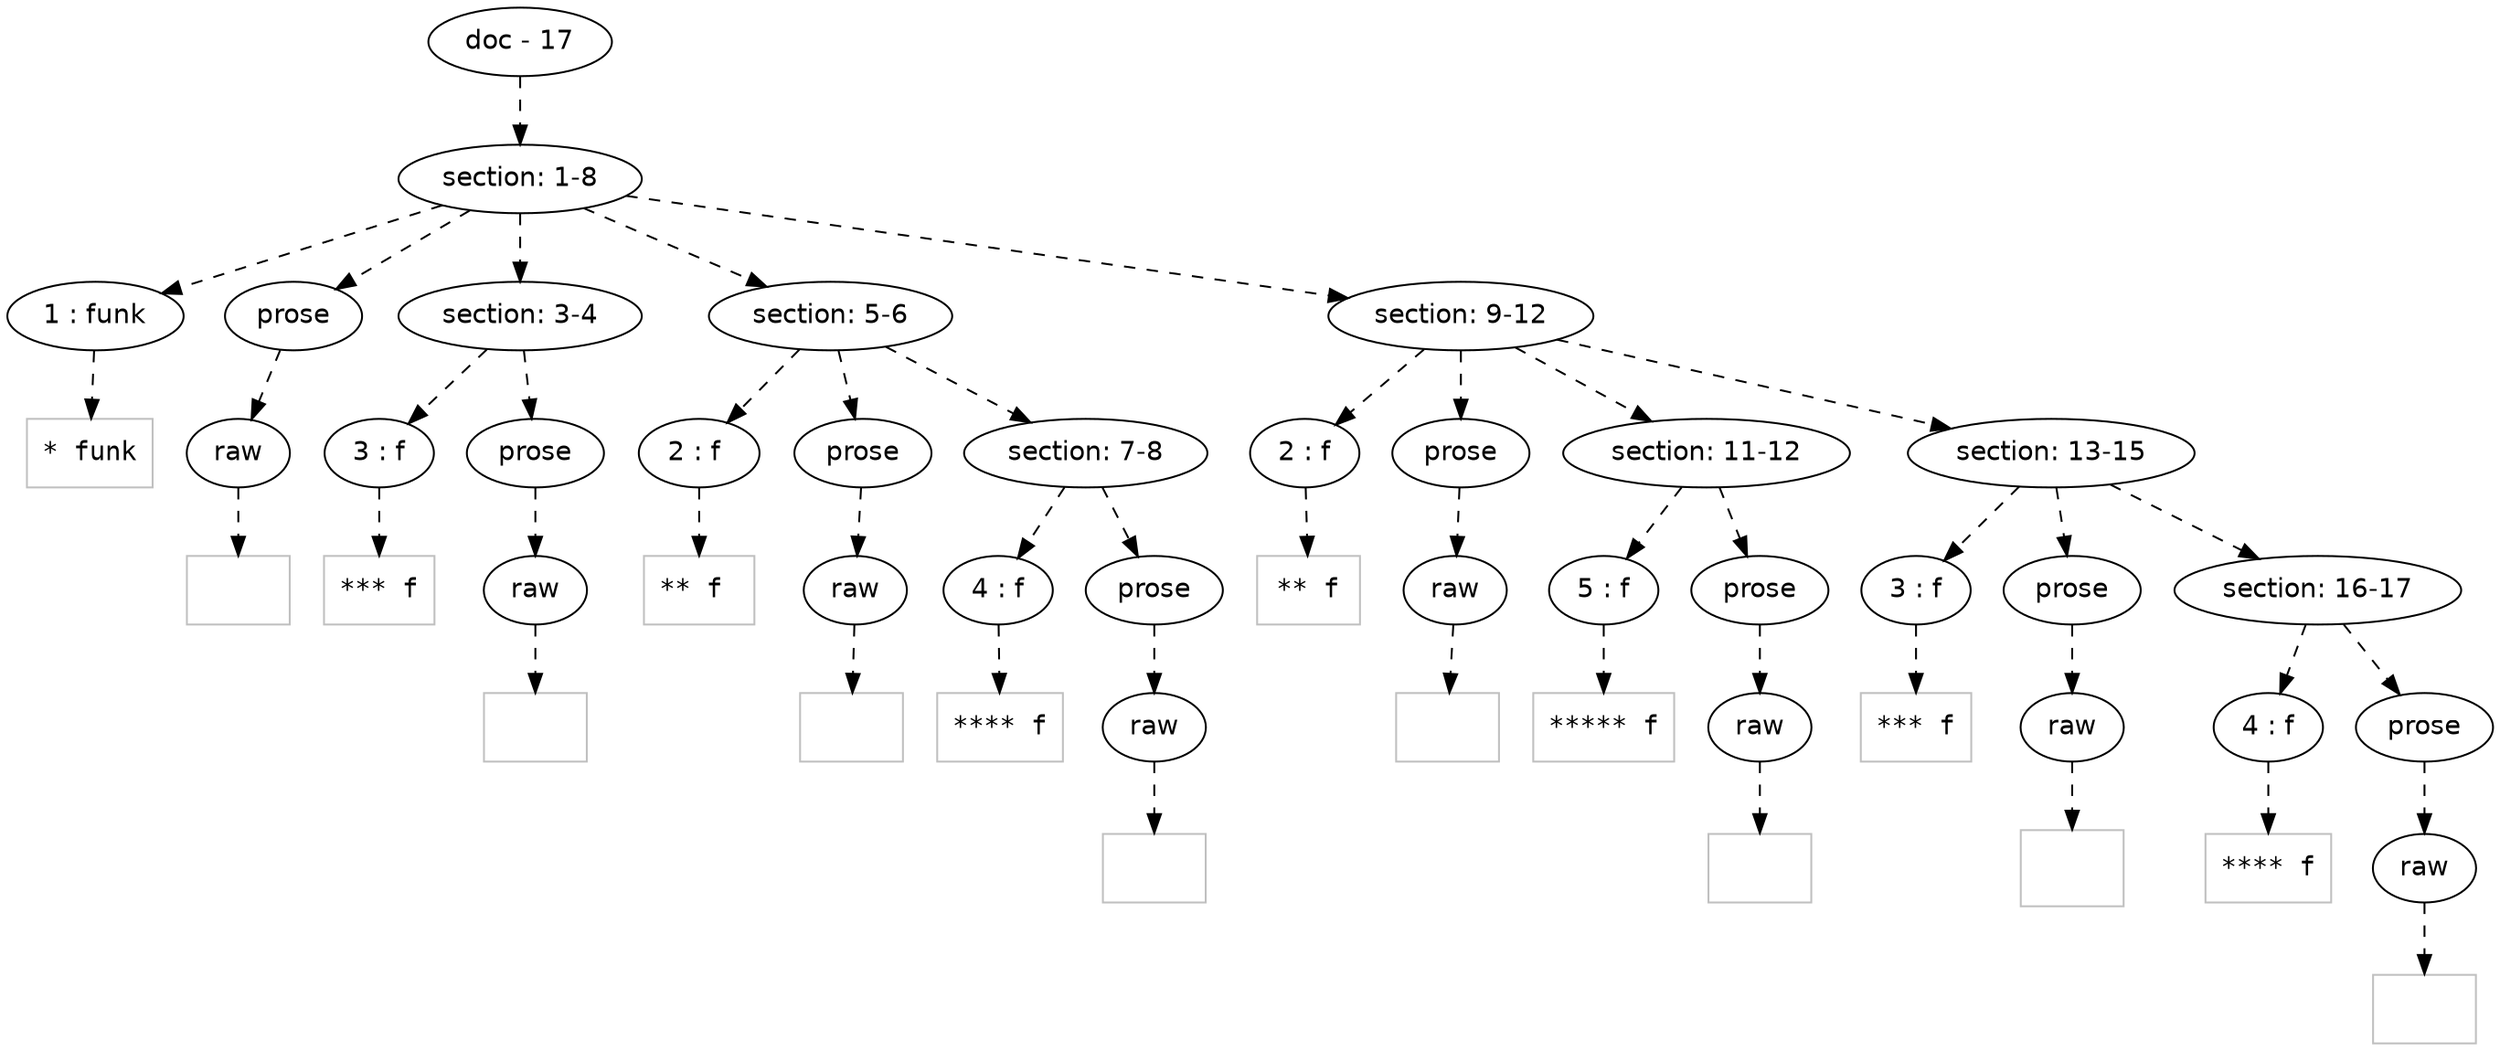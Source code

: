 digraph hierarchy {

node [fontname=Helvetica]
edge [style=dashed]

doc_0 [label="doc - 17"]


doc_0 -> { section_1}
{rank=same; section_1}

section_1 [label="section: 1-8"]


section_1 -> { header_2 prose_3 section_4 section_5 section_6}
{rank=same; header_2 prose_3 section_4 section_5 section_6}

header_2 [label="1 : funk"]

prose_3 [label="prose"]

section_4 [label="section: 3-4"]

section_5 [label="section: 5-6"]

section_6 [label="section: 9-12"]


header_2 -> leaf_7
leaf_7  [color=Gray,shape=rectangle,fontname=Inconsolata,label="* funk"]
prose_3 -> { raw_8}
{rank=same; raw_8}

raw_8 [label="raw"]


raw_8 -> leaf_9
leaf_9  [color=Gray,shape=rectangle,fontname=Inconsolata,label="
"]
section_4 -> { header_10 prose_11}
{rank=same; header_10 prose_11}

header_10 [label="3 : f"]

prose_11 [label="prose"]


header_10 -> leaf_12
leaf_12  [color=Gray,shape=rectangle,fontname=Inconsolata,label="*** f"]
prose_11 -> { raw_13}
{rank=same; raw_13}

raw_13 [label="raw"]


raw_13 -> leaf_14
leaf_14  [color=Gray,shape=rectangle,fontname=Inconsolata,label="
"]
section_5 -> { header_15 prose_16 section_17}
{rank=same; header_15 prose_16 section_17}

header_15 [label="2 : f "]

prose_16 [label="prose"]

section_17 [label="section: 7-8"]


header_15 -> leaf_18
leaf_18  [color=Gray,shape=rectangle,fontname=Inconsolata,label="** f "]
prose_16 -> { raw_19}
{rank=same; raw_19}

raw_19 [label="raw"]


raw_19 -> leaf_20
leaf_20  [color=Gray,shape=rectangle,fontname=Inconsolata,label="
"]
section_17 -> { header_21 prose_22}
{rank=same; header_21 prose_22}

header_21 [label="4 : f"]

prose_22 [label="prose"]


header_21 -> leaf_23
leaf_23  [color=Gray,shape=rectangle,fontname=Inconsolata,label="**** f"]
prose_22 -> { raw_24}
{rank=same; raw_24}

raw_24 [label="raw"]


raw_24 -> leaf_25
leaf_25  [color=Gray,shape=rectangle,fontname=Inconsolata,label="
"]
section_6 -> { header_26 prose_27 section_28 section_29}
{rank=same; header_26 prose_27 section_28 section_29}

header_26 [label="2 : f"]

prose_27 [label="prose"]

section_28 [label="section: 11-12"]

section_29 [label="section: 13-15"]


header_26 -> leaf_30
leaf_30  [color=Gray,shape=rectangle,fontname=Inconsolata,label="** f"]
prose_27 -> { raw_31}
{rank=same; raw_31}

raw_31 [label="raw"]


raw_31 -> leaf_32
leaf_32  [color=Gray,shape=rectangle,fontname=Inconsolata,label="
"]
section_28 -> { header_33 prose_34}
{rank=same; header_33 prose_34}

header_33 [label="5 : f"]

prose_34 [label="prose"]


header_33 -> leaf_35
leaf_35  [color=Gray,shape=rectangle,fontname=Inconsolata,label="***** f"]
prose_34 -> { raw_36}
{rank=same; raw_36}

raw_36 [label="raw"]


raw_36 -> leaf_37
leaf_37  [color=Gray,shape=rectangle,fontname=Inconsolata,label="
"]
section_29 -> { header_38 prose_39 section_40}
{rank=same; header_38 prose_39 section_40}

header_38 [label="3 : f"]

prose_39 [label="prose"]

section_40 [label="section: 16-17"]


header_38 -> leaf_41
leaf_41  [color=Gray,shape=rectangle,fontname=Inconsolata,label="*** f"]
prose_39 -> { raw_42}
{rank=same; raw_42}

raw_42 [label="raw"]


raw_42 -> leaf_43
leaf_43  [color=Gray,shape=rectangle,fontname=Inconsolata,label="

"]
section_40 -> { header_44 prose_45}
{rank=same; header_44 prose_45}

header_44 [label="4 : f"]

prose_45 [label="prose"]


header_44 -> leaf_46
leaf_46  [color=Gray,shape=rectangle,fontname=Inconsolata,label="**** f"]
prose_45 -> { raw_47}
{rank=same; raw_47}

raw_47 [label="raw"]


raw_47 -> leaf_48
leaf_48  [color=Gray,shape=rectangle,fontname=Inconsolata,label="
"]

}
